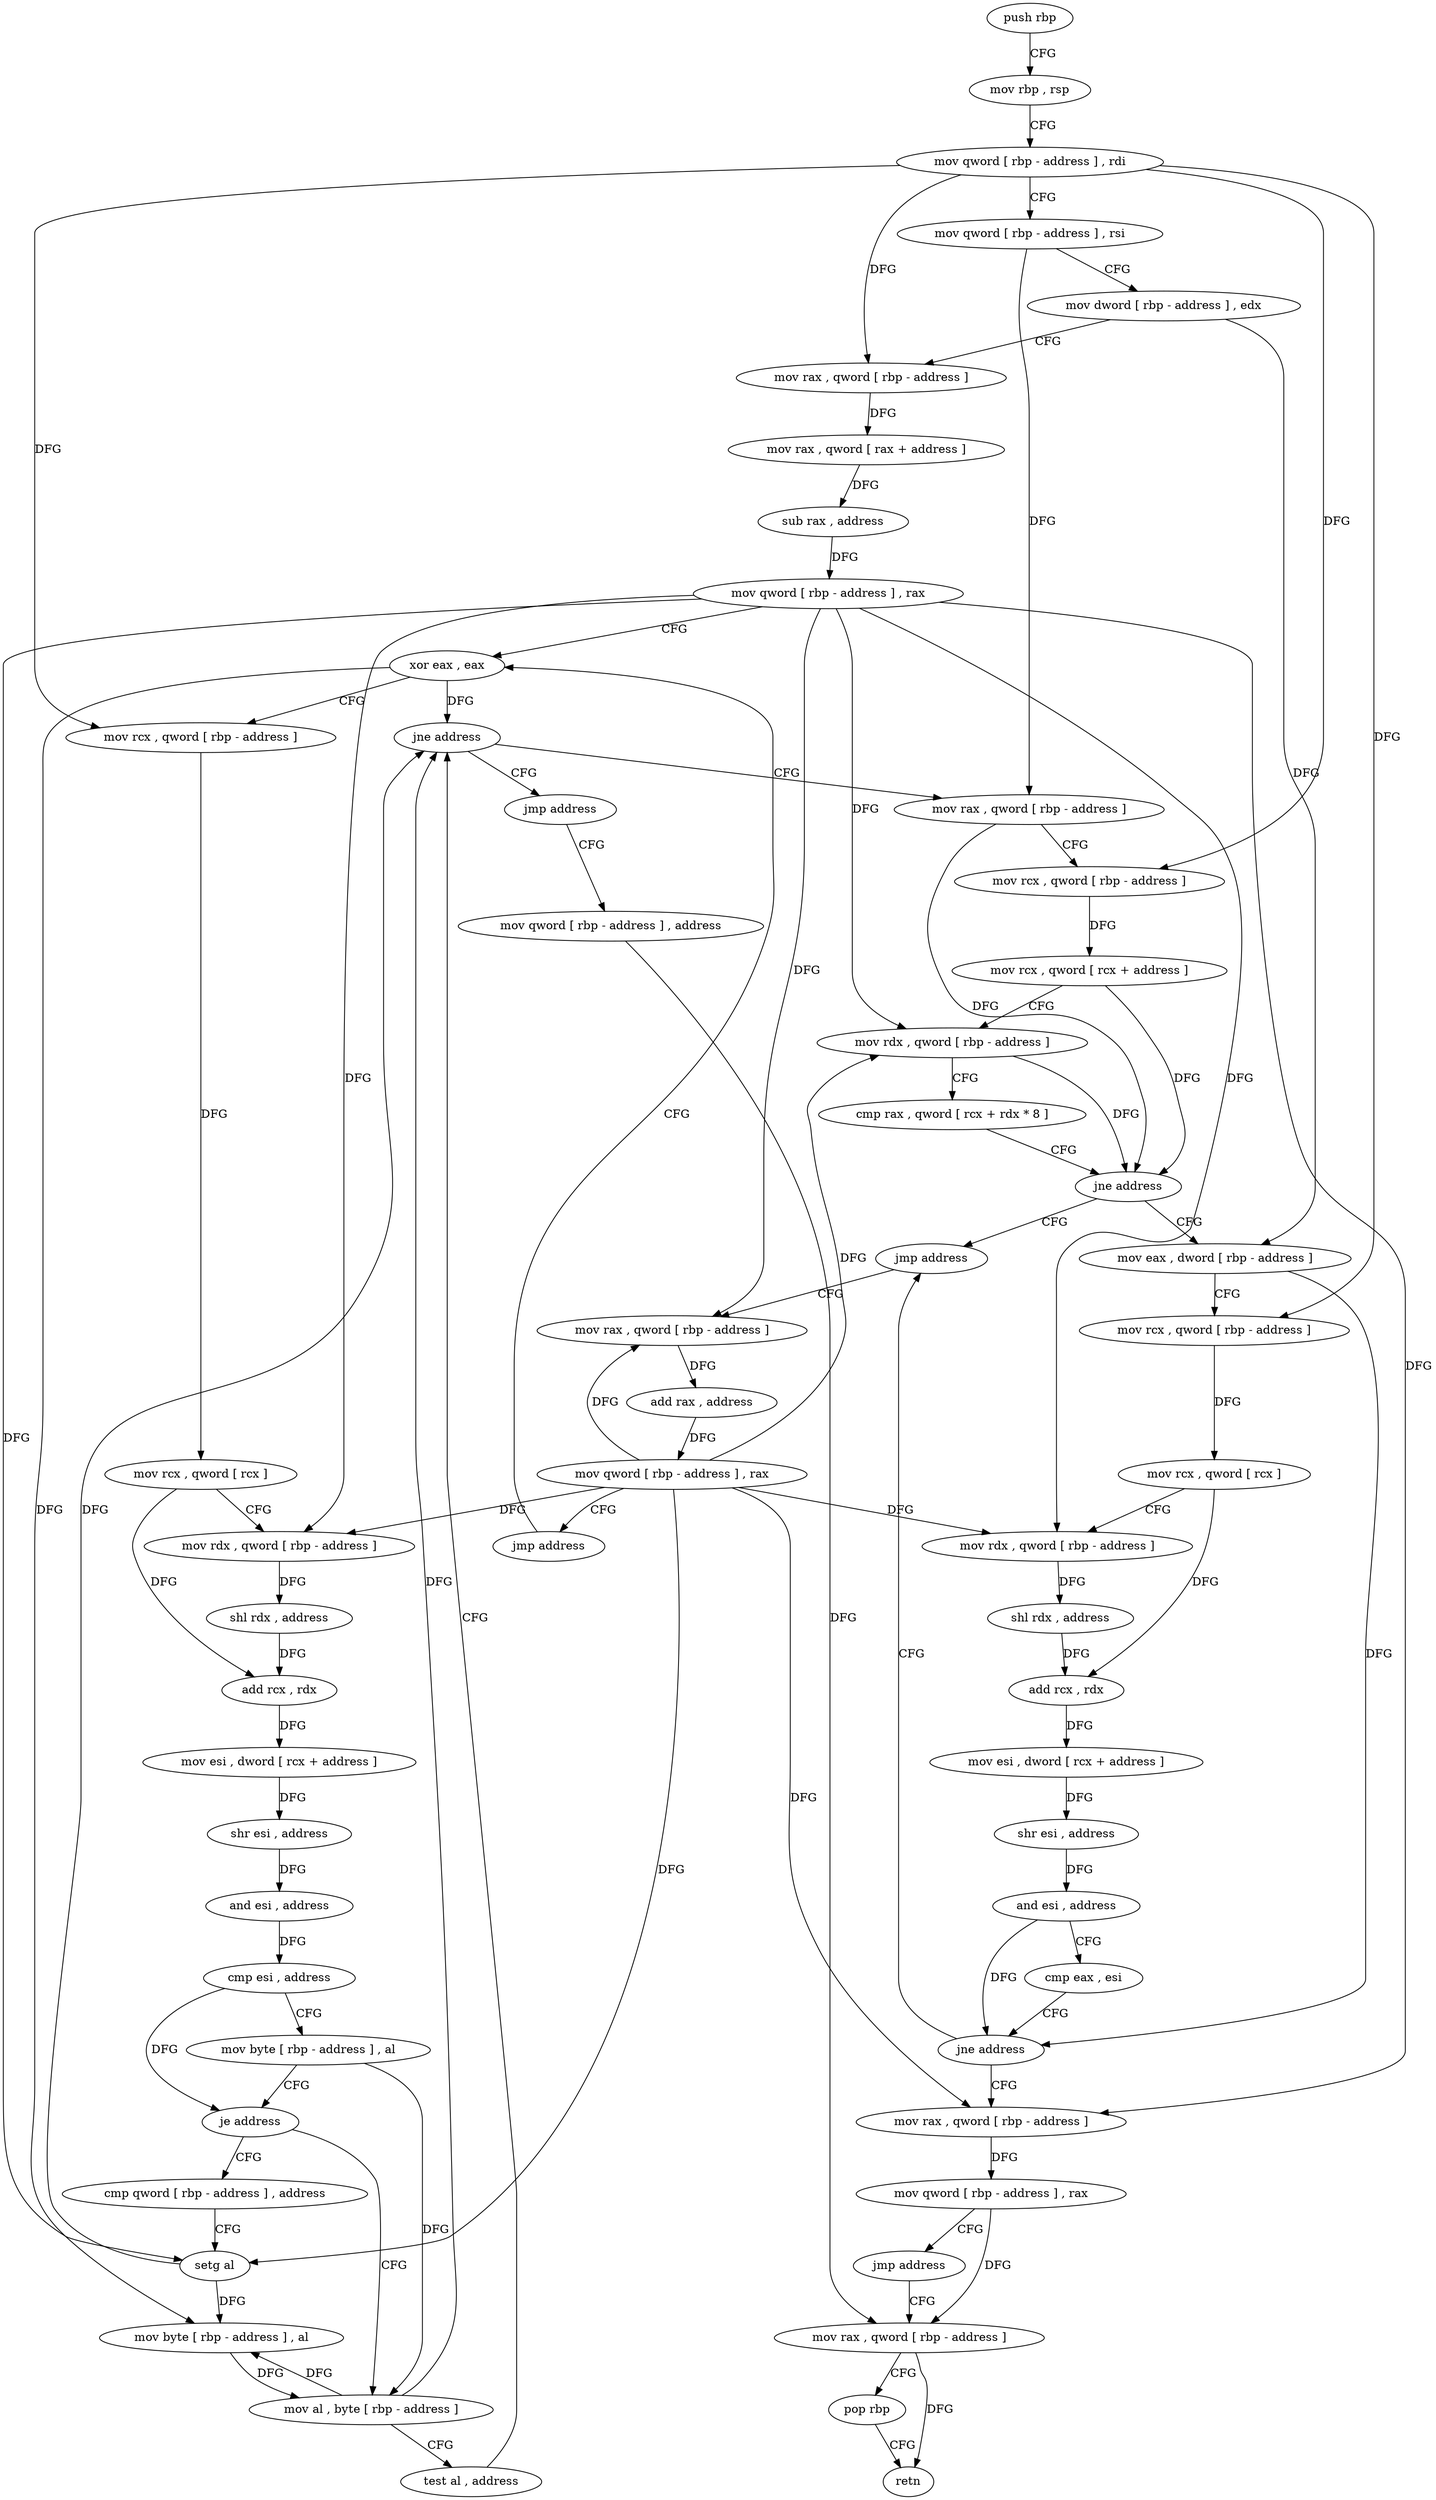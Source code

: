 digraph "func" {
"4277392" [label = "push rbp" ]
"4277393" [label = "mov rbp , rsp" ]
"4277396" [label = "mov qword [ rbp - address ] , rdi" ]
"4277400" [label = "mov qword [ rbp - address ] , rsi" ]
"4277404" [label = "mov dword [ rbp - address ] , edx" ]
"4277407" [label = "mov rax , qword [ rbp - address ]" ]
"4277411" [label = "mov rax , qword [ rax + address ]" ]
"4277415" [label = "sub rax , address" ]
"4277421" [label = "mov qword [ rbp - address ] , rax" ]
"4277425" [label = "xor eax , eax" ]
"4277477" [label = "mov al , byte [ rbp - address ]" ]
"4277480" [label = "test al , address" ]
"4277482" [label = "jne address" ]
"4277493" [label = "mov rax , qword [ rbp - address ]" ]
"4277488" [label = "jmp address" ]
"4277466" [label = "cmp qword [ rbp - address ] , address" ]
"4277471" [label = "setg al" ]
"4277474" [label = "mov byte [ rbp - address ] , al" ]
"4277497" [label = "mov rcx , qword [ rbp - address ]" ]
"4277501" [label = "mov rcx , qword [ rcx + address ]" ]
"4277505" [label = "mov rdx , qword [ rbp - address ]" ]
"4277509" [label = "cmp rax , qword [ rcx + rdx * 8 ]" ]
"4277513" [label = "jne address" ]
"4277573" [label = "jmp address" ]
"4277519" [label = "mov eax , dword [ rbp - address ]" ]
"4277597" [label = "mov qword [ rbp - address ] , address" ]
"4277578" [label = "mov rax , qword [ rbp - address ]" ]
"4277522" [label = "mov rcx , qword [ rbp - address ]" ]
"4277526" [label = "mov rcx , qword [ rcx ]" ]
"4277529" [label = "mov rdx , qword [ rbp - address ]" ]
"4277533" [label = "shl rdx , address" ]
"4277537" [label = "add rcx , rdx" ]
"4277540" [label = "mov esi , dword [ rcx + address ]" ]
"4277543" [label = "shr esi , address" ]
"4277546" [label = "and esi , address" ]
"4277552" [label = "cmp eax , esi" ]
"4277554" [label = "jne address" ]
"4277560" [label = "mov rax , qword [ rbp - address ]" ]
"4277605" [label = "mov rax , qword [ rbp - address ]" ]
"4277582" [label = "add rax , address" ]
"4277588" [label = "mov qword [ rbp - address ] , rax" ]
"4277592" [label = "jmp address" ]
"4277564" [label = "mov qword [ rbp - address ] , rax" ]
"4277568" [label = "jmp address" ]
"4277427" [label = "mov rcx , qword [ rbp - address ]" ]
"4277431" [label = "mov rcx , qword [ rcx ]" ]
"4277434" [label = "mov rdx , qword [ rbp - address ]" ]
"4277438" [label = "shl rdx , address" ]
"4277442" [label = "add rcx , rdx" ]
"4277445" [label = "mov esi , dword [ rcx + address ]" ]
"4277448" [label = "shr esi , address" ]
"4277451" [label = "and esi , address" ]
"4277454" [label = "cmp esi , address" ]
"4277457" [label = "mov byte [ rbp - address ] , al" ]
"4277460" [label = "je address" ]
"4277609" [label = "pop rbp" ]
"4277610" [label = "retn" ]
"4277392" -> "4277393" [ label = "CFG" ]
"4277393" -> "4277396" [ label = "CFG" ]
"4277396" -> "4277400" [ label = "CFG" ]
"4277396" -> "4277407" [ label = "DFG" ]
"4277396" -> "4277427" [ label = "DFG" ]
"4277396" -> "4277497" [ label = "DFG" ]
"4277396" -> "4277522" [ label = "DFG" ]
"4277400" -> "4277404" [ label = "CFG" ]
"4277400" -> "4277493" [ label = "DFG" ]
"4277404" -> "4277407" [ label = "CFG" ]
"4277404" -> "4277519" [ label = "DFG" ]
"4277407" -> "4277411" [ label = "DFG" ]
"4277411" -> "4277415" [ label = "DFG" ]
"4277415" -> "4277421" [ label = "DFG" ]
"4277421" -> "4277425" [ label = "CFG" ]
"4277421" -> "4277434" [ label = "DFG" ]
"4277421" -> "4277471" [ label = "DFG" ]
"4277421" -> "4277505" [ label = "DFG" ]
"4277421" -> "4277529" [ label = "DFG" ]
"4277421" -> "4277578" [ label = "DFG" ]
"4277421" -> "4277560" [ label = "DFG" ]
"4277425" -> "4277427" [ label = "CFG" ]
"4277425" -> "4277482" [ label = "DFG" ]
"4277425" -> "4277474" [ label = "DFG" ]
"4277477" -> "4277480" [ label = "CFG" ]
"4277477" -> "4277482" [ label = "DFG" ]
"4277477" -> "4277474" [ label = "DFG" ]
"4277480" -> "4277482" [ label = "CFG" ]
"4277482" -> "4277493" [ label = "CFG" ]
"4277482" -> "4277488" [ label = "CFG" ]
"4277493" -> "4277497" [ label = "CFG" ]
"4277493" -> "4277513" [ label = "DFG" ]
"4277488" -> "4277597" [ label = "CFG" ]
"4277466" -> "4277471" [ label = "CFG" ]
"4277471" -> "4277474" [ label = "DFG" ]
"4277471" -> "4277482" [ label = "DFG" ]
"4277474" -> "4277477" [ label = "DFG" ]
"4277497" -> "4277501" [ label = "DFG" ]
"4277501" -> "4277505" [ label = "CFG" ]
"4277501" -> "4277513" [ label = "DFG" ]
"4277505" -> "4277509" [ label = "CFG" ]
"4277505" -> "4277513" [ label = "DFG" ]
"4277509" -> "4277513" [ label = "CFG" ]
"4277513" -> "4277573" [ label = "CFG" ]
"4277513" -> "4277519" [ label = "CFG" ]
"4277573" -> "4277578" [ label = "CFG" ]
"4277519" -> "4277522" [ label = "CFG" ]
"4277519" -> "4277554" [ label = "DFG" ]
"4277597" -> "4277605" [ label = "DFG" ]
"4277578" -> "4277582" [ label = "DFG" ]
"4277522" -> "4277526" [ label = "DFG" ]
"4277526" -> "4277529" [ label = "CFG" ]
"4277526" -> "4277537" [ label = "DFG" ]
"4277529" -> "4277533" [ label = "DFG" ]
"4277533" -> "4277537" [ label = "DFG" ]
"4277537" -> "4277540" [ label = "DFG" ]
"4277540" -> "4277543" [ label = "DFG" ]
"4277543" -> "4277546" [ label = "DFG" ]
"4277546" -> "4277552" [ label = "CFG" ]
"4277546" -> "4277554" [ label = "DFG" ]
"4277552" -> "4277554" [ label = "CFG" ]
"4277554" -> "4277573" [ label = "CFG" ]
"4277554" -> "4277560" [ label = "CFG" ]
"4277560" -> "4277564" [ label = "DFG" ]
"4277605" -> "4277609" [ label = "CFG" ]
"4277605" -> "4277610" [ label = "DFG" ]
"4277582" -> "4277588" [ label = "DFG" ]
"4277588" -> "4277592" [ label = "CFG" ]
"4277588" -> "4277434" [ label = "DFG" ]
"4277588" -> "4277471" [ label = "DFG" ]
"4277588" -> "4277505" [ label = "DFG" ]
"4277588" -> "4277529" [ label = "DFG" ]
"4277588" -> "4277578" [ label = "DFG" ]
"4277588" -> "4277560" [ label = "DFG" ]
"4277592" -> "4277425" [ label = "CFG" ]
"4277564" -> "4277568" [ label = "CFG" ]
"4277564" -> "4277605" [ label = "DFG" ]
"4277568" -> "4277605" [ label = "CFG" ]
"4277427" -> "4277431" [ label = "DFG" ]
"4277431" -> "4277434" [ label = "CFG" ]
"4277431" -> "4277442" [ label = "DFG" ]
"4277434" -> "4277438" [ label = "DFG" ]
"4277438" -> "4277442" [ label = "DFG" ]
"4277442" -> "4277445" [ label = "DFG" ]
"4277445" -> "4277448" [ label = "DFG" ]
"4277448" -> "4277451" [ label = "DFG" ]
"4277451" -> "4277454" [ label = "DFG" ]
"4277454" -> "4277457" [ label = "CFG" ]
"4277454" -> "4277460" [ label = "DFG" ]
"4277457" -> "4277460" [ label = "CFG" ]
"4277457" -> "4277477" [ label = "DFG" ]
"4277460" -> "4277477" [ label = "CFG" ]
"4277460" -> "4277466" [ label = "CFG" ]
"4277609" -> "4277610" [ label = "CFG" ]
}
